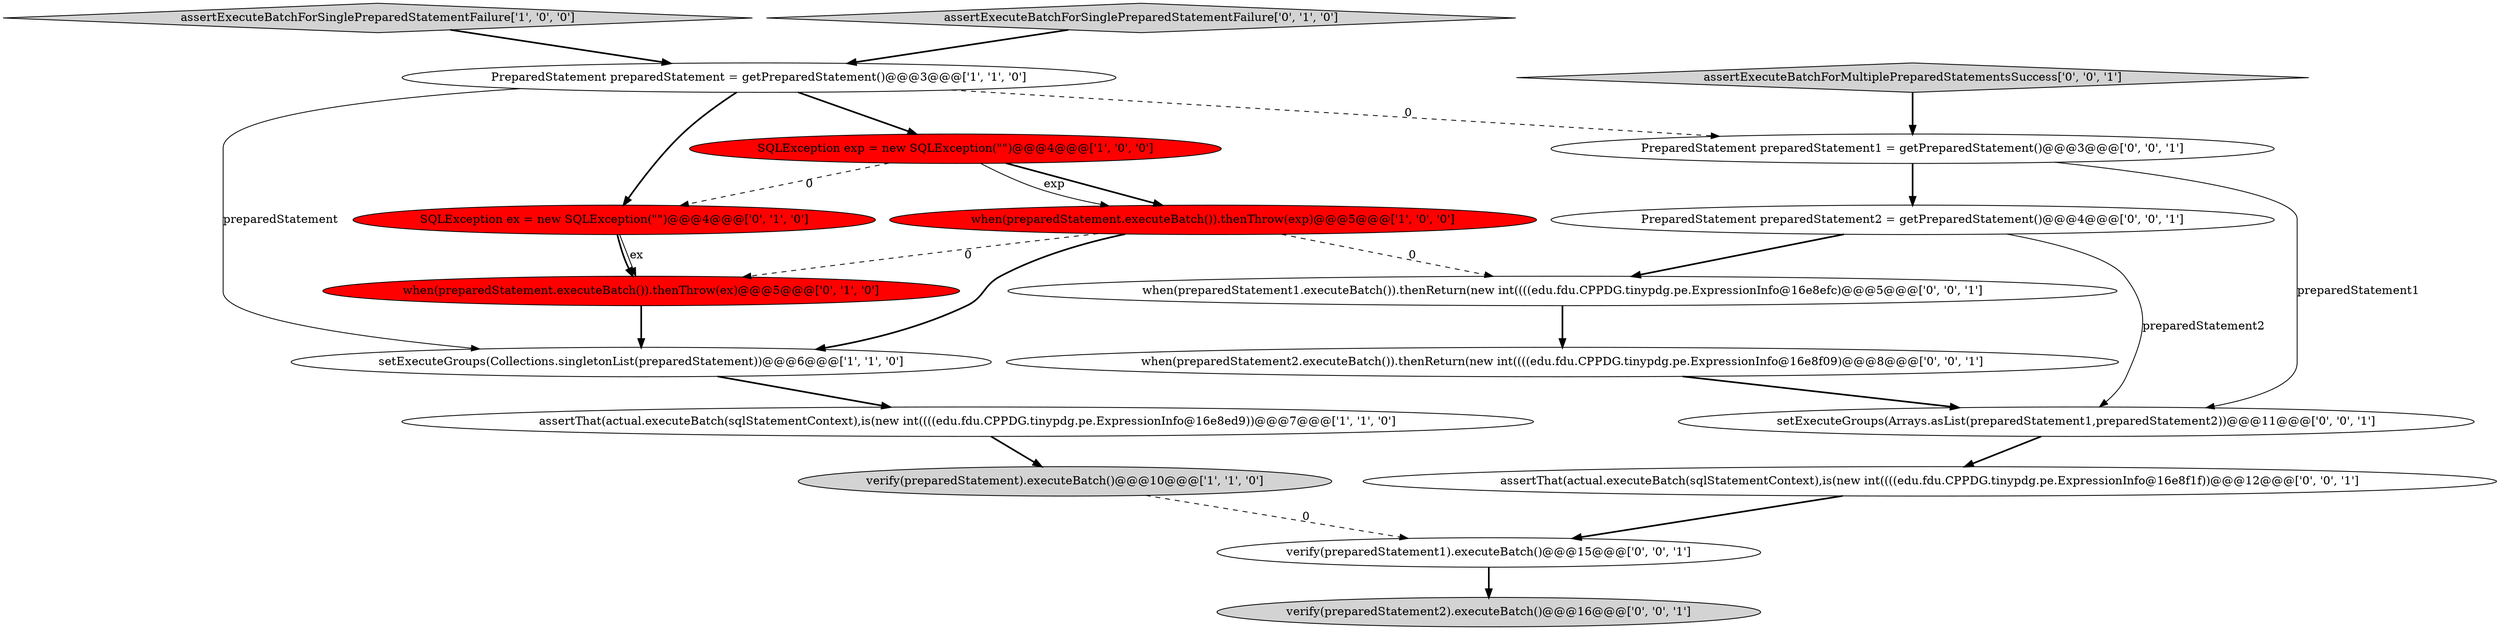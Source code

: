 digraph {
0 [style = filled, label = "SQLException exp = new SQLException(\"\")@@@4@@@['1', '0', '0']", fillcolor = red, shape = ellipse image = "AAA1AAABBB1BBB"];
1 [style = filled, label = "when(preparedStatement.executeBatch()).thenThrow(exp)@@@5@@@['1', '0', '0']", fillcolor = red, shape = ellipse image = "AAA1AAABBB1BBB"];
6 [style = filled, label = "PreparedStatement preparedStatement = getPreparedStatement()@@@3@@@['1', '1', '0']", fillcolor = white, shape = ellipse image = "AAA0AAABBB1BBB"];
10 [style = filled, label = "verify(preparedStatement1).executeBatch()@@@15@@@['0', '0', '1']", fillcolor = white, shape = ellipse image = "AAA0AAABBB3BBB"];
12 [style = filled, label = "verify(preparedStatement2).executeBatch()@@@16@@@['0', '0', '1']", fillcolor = lightgray, shape = ellipse image = "AAA0AAABBB3BBB"];
9 [style = filled, label = "SQLException ex = new SQLException(\"\")@@@4@@@['0', '1', '0']", fillcolor = red, shape = ellipse image = "AAA1AAABBB2BBB"];
14 [style = filled, label = "when(preparedStatement1.executeBatch()).thenReturn(new int((((edu.fdu.CPPDG.tinypdg.pe.ExpressionInfo@16e8efc)@@@5@@@['0', '0', '1']", fillcolor = white, shape = ellipse image = "AAA0AAABBB3BBB"];
16 [style = filled, label = "PreparedStatement preparedStatement1 = getPreparedStatement()@@@3@@@['0', '0', '1']", fillcolor = white, shape = ellipse image = "AAA0AAABBB3BBB"];
2 [style = filled, label = "setExecuteGroups(Collections.singletonList(preparedStatement))@@@6@@@['1', '1', '0']", fillcolor = white, shape = ellipse image = "AAA0AAABBB1BBB"];
17 [style = filled, label = "PreparedStatement preparedStatement2 = getPreparedStatement()@@@4@@@['0', '0', '1']", fillcolor = white, shape = ellipse image = "AAA0AAABBB3BBB"];
13 [style = filled, label = "when(preparedStatement2.executeBatch()).thenReturn(new int((((edu.fdu.CPPDG.tinypdg.pe.ExpressionInfo@16e8f09)@@@8@@@['0', '0', '1']", fillcolor = white, shape = ellipse image = "AAA0AAABBB3BBB"];
3 [style = filled, label = "assertExecuteBatchForSinglePreparedStatementFailure['1', '0', '0']", fillcolor = lightgray, shape = diamond image = "AAA0AAABBB1BBB"];
5 [style = filled, label = "verify(preparedStatement).executeBatch()@@@10@@@['1', '1', '0']", fillcolor = lightgray, shape = ellipse image = "AAA0AAABBB1BBB"];
11 [style = filled, label = "setExecuteGroups(Arrays.asList(preparedStatement1,preparedStatement2))@@@11@@@['0', '0', '1']", fillcolor = white, shape = ellipse image = "AAA0AAABBB3BBB"];
18 [style = filled, label = "assertThat(actual.executeBatch(sqlStatementContext),is(new int((((edu.fdu.CPPDG.tinypdg.pe.ExpressionInfo@16e8f1f))@@@12@@@['0', '0', '1']", fillcolor = white, shape = ellipse image = "AAA0AAABBB3BBB"];
7 [style = filled, label = "when(preparedStatement.executeBatch()).thenThrow(ex)@@@5@@@['0', '1', '0']", fillcolor = red, shape = ellipse image = "AAA1AAABBB2BBB"];
8 [style = filled, label = "assertExecuteBatchForSinglePreparedStatementFailure['0', '1', '0']", fillcolor = lightgray, shape = diamond image = "AAA0AAABBB2BBB"];
15 [style = filled, label = "assertExecuteBatchForMultiplePreparedStatementsSuccess['0', '0', '1']", fillcolor = lightgray, shape = diamond image = "AAA0AAABBB3BBB"];
4 [style = filled, label = "assertThat(actual.executeBatch(sqlStatementContext),is(new int((((edu.fdu.CPPDG.tinypdg.pe.ExpressionInfo@16e8ed9))@@@7@@@['1', '1', '0']", fillcolor = white, shape = ellipse image = "AAA0AAABBB1BBB"];
9->7 [style = solid, label="ex"];
1->14 [style = dashed, label="0"];
16->11 [style = solid, label="preparedStatement1"];
3->6 [style = bold, label=""];
8->6 [style = bold, label=""];
6->0 [style = bold, label=""];
16->17 [style = bold, label=""];
9->7 [style = bold, label=""];
15->16 [style = bold, label=""];
2->4 [style = bold, label=""];
13->11 [style = bold, label=""];
11->18 [style = bold, label=""];
6->2 [style = solid, label="preparedStatement"];
6->16 [style = dashed, label="0"];
18->10 [style = bold, label=""];
17->11 [style = solid, label="preparedStatement2"];
5->10 [style = dashed, label="0"];
17->14 [style = bold, label=""];
10->12 [style = bold, label=""];
7->2 [style = bold, label=""];
0->1 [style = bold, label=""];
0->1 [style = solid, label="exp"];
1->2 [style = bold, label=""];
14->13 [style = bold, label=""];
0->9 [style = dashed, label="0"];
6->9 [style = bold, label=""];
1->7 [style = dashed, label="0"];
4->5 [style = bold, label=""];
}
